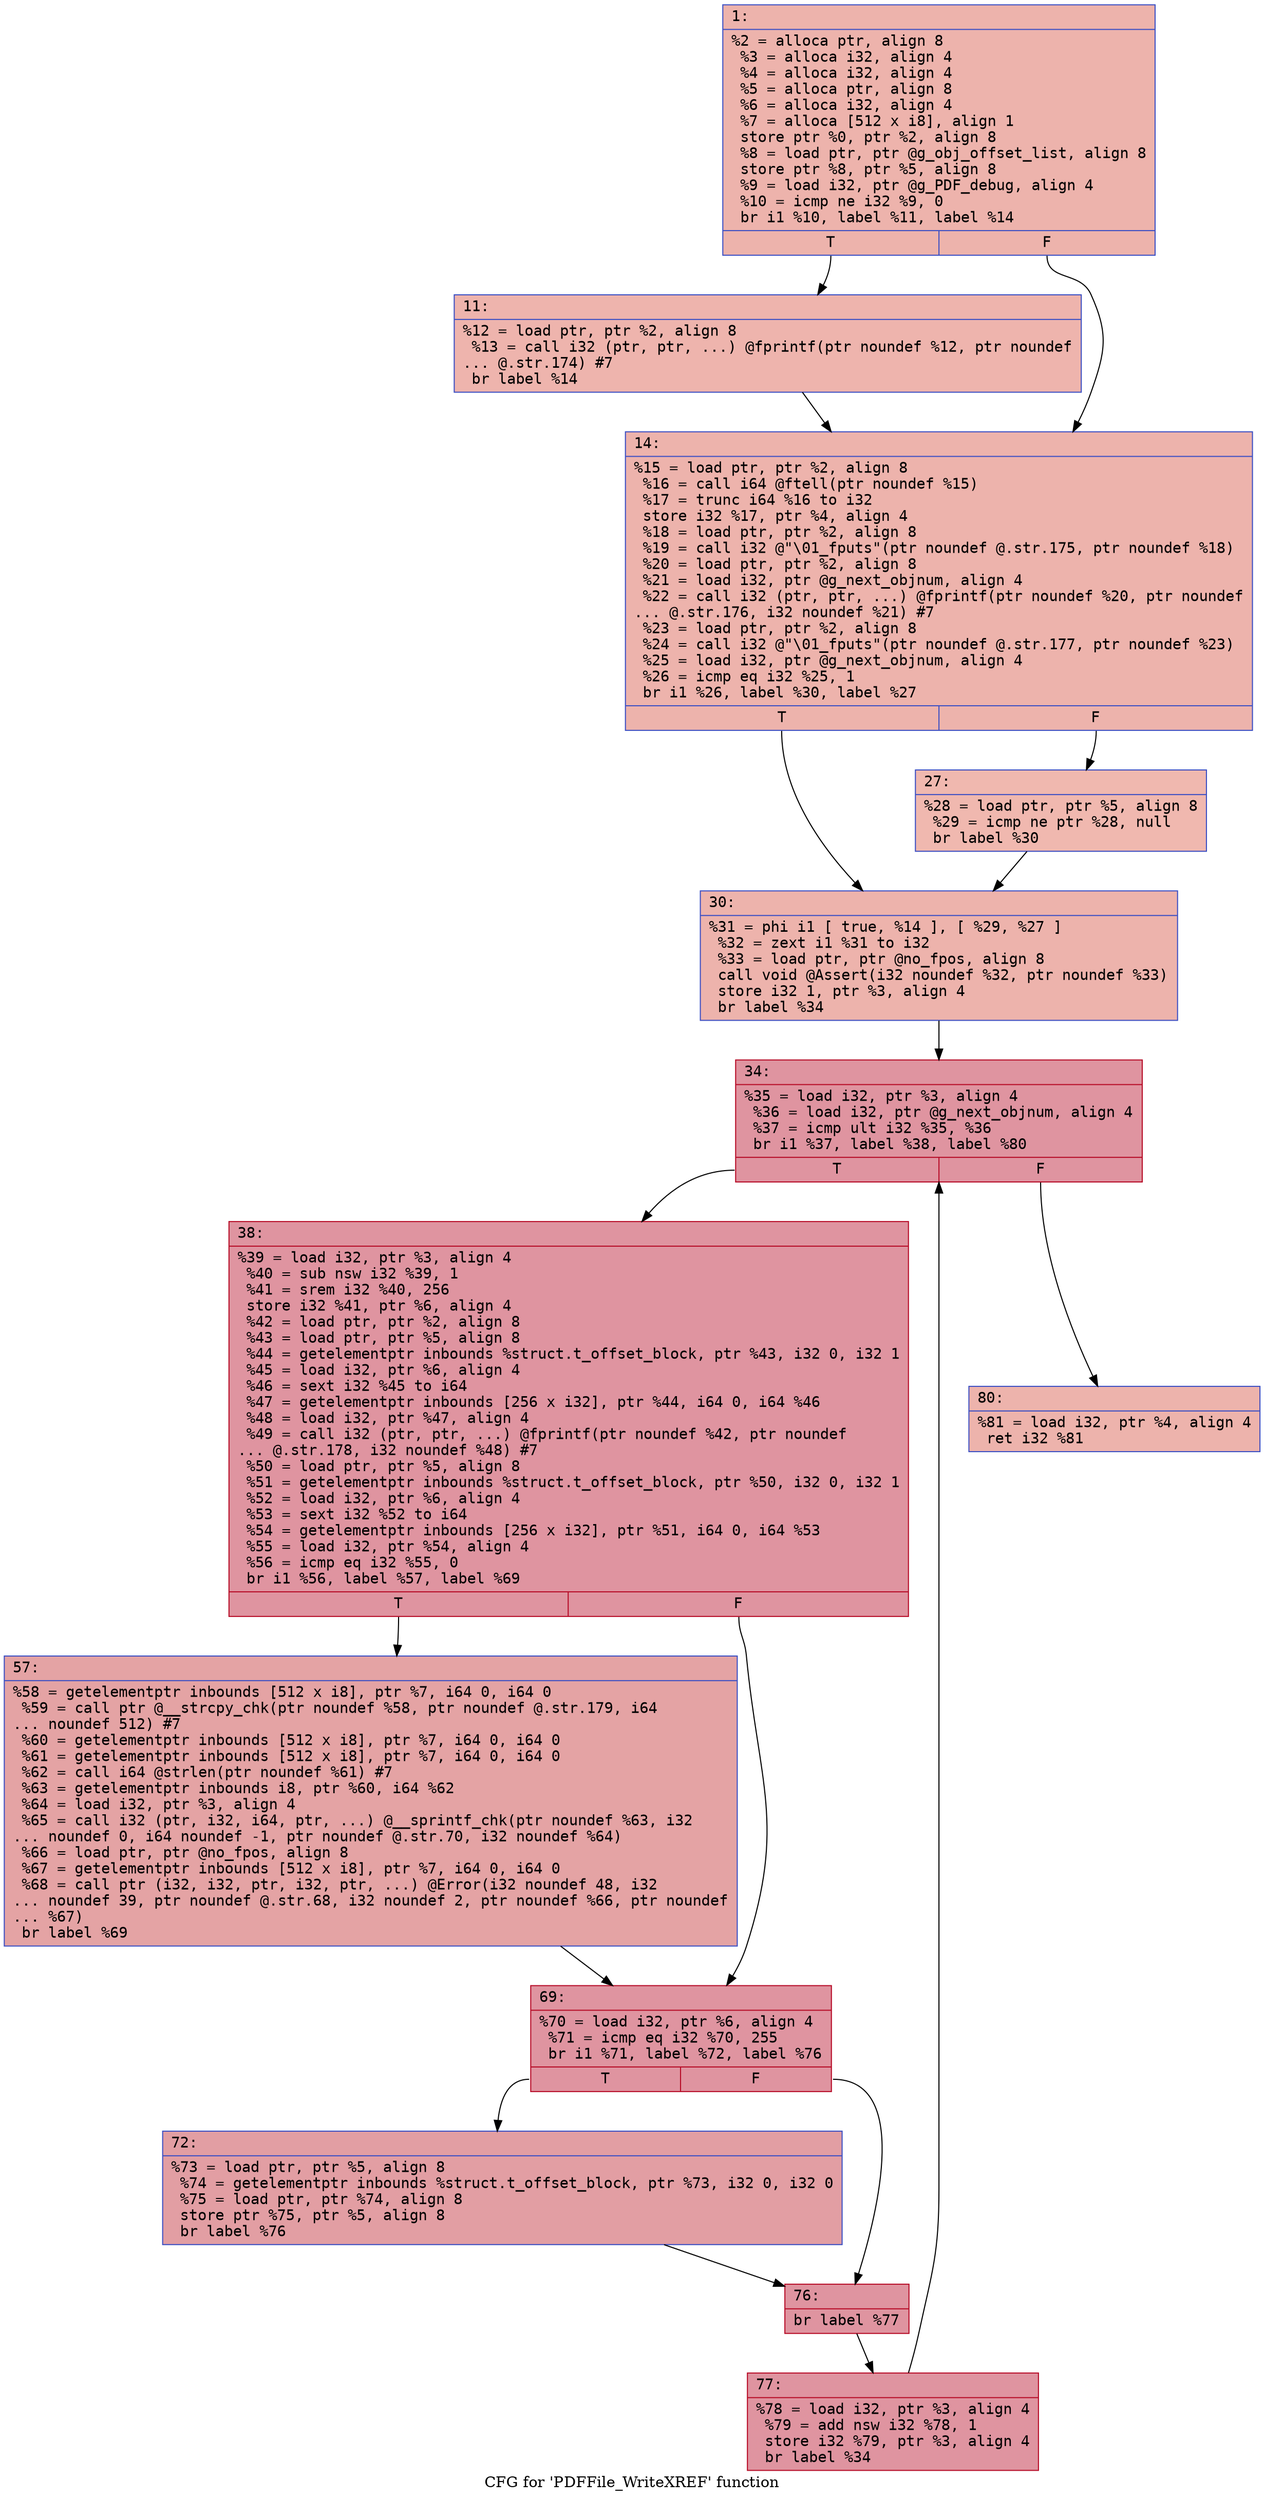 digraph "CFG for 'PDFFile_WriteXREF' function" {
	label="CFG for 'PDFFile_WriteXREF' function";

	Node0x600000536da0 [shape=record,color="#3d50c3ff", style=filled, fillcolor="#d6524470" fontname="Courier",label="{1:\l|  %2 = alloca ptr, align 8\l  %3 = alloca i32, align 4\l  %4 = alloca i32, align 4\l  %5 = alloca ptr, align 8\l  %6 = alloca i32, align 4\l  %7 = alloca [512 x i8], align 1\l  store ptr %0, ptr %2, align 8\l  %8 = load ptr, ptr @g_obj_offset_list, align 8\l  store ptr %8, ptr %5, align 8\l  %9 = load i32, ptr @g_PDF_debug, align 4\l  %10 = icmp ne i32 %9, 0\l  br i1 %10, label %11, label %14\l|{<s0>T|<s1>F}}"];
	Node0x600000536da0:s0 -> Node0x600000537110[tooltip="1 -> 11\nProbability 62.50%" ];
	Node0x600000536da0:s1 -> Node0x600000537160[tooltip="1 -> 14\nProbability 37.50%" ];
	Node0x600000537110 [shape=record,color="#3d50c3ff", style=filled, fillcolor="#d8564670" fontname="Courier",label="{11:\l|  %12 = load ptr, ptr %2, align 8\l  %13 = call i32 (ptr, ptr, ...) @fprintf(ptr noundef %12, ptr noundef\l... @.str.174) #7\l  br label %14\l}"];
	Node0x600000537110 -> Node0x600000537160[tooltip="11 -> 14\nProbability 100.00%" ];
	Node0x600000537160 [shape=record,color="#3d50c3ff", style=filled, fillcolor="#d6524470" fontname="Courier",label="{14:\l|  %15 = load ptr, ptr %2, align 8\l  %16 = call i64 @ftell(ptr noundef %15)\l  %17 = trunc i64 %16 to i32\l  store i32 %17, ptr %4, align 4\l  %18 = load ptr, ptr %2, align 8\l  %19 = call i32 @\"\\01_fputs\"(ptr noundef @.str.175, ptr noundef %18)\l  %20 = load ptr, ptr %2, align 8\l  %21 = load i32, ptr @g_next_objnum, align 4\l  %22 = call i32 (ptr, ptr, ...) @fprintf(ptr noundef %20, ptr noundef\l... @.str.176, i32 noundef %21) #7\l  %23 = load ptr, ptr %2, align 8\l  %24 = call i32 @\"\\01_fputs\"(ptr noundef @.str.177, ptr noundef %23)\l  %25 = load i32, ptr @g_next_objnum, align 4\l  %26 = icmp eq i32 %25, 1\l  br i1 %26, label %30, label %27\l|{<s0>T|<s1>F}}"];
	Node0x600000537160:s0 -> Node0x600000537200[tooltip="14 -> 30\nProbability 50.00%" ];
	Node0x600000537160:s1 -> Node0x6000005371b0[tooltip="14 -> 27\nProbability 50.00%" ];
	Node0x6000005371b0 [shape=record,color="#3d50c3ff", style=filled, fillcolor="#dc5d4a70" fontname="Courier",label="{27:\l|  %28 = load ptr, ptr %5, align 8\l  %29 = icmp ne ptr %28, null\l  br label %30\l}"];
	Node0x6000005371b0 -> Node0x600000537200[tooltip="27 -> 30\nProbability 100.00%" ];
	Node0x600000537200 [shape=record,color="#3d50c3ff", style=filled, fillcolor="#d6524470" fontname="Courier",label="{30:\l|  %31 = phi i1 [ true, %14 ], [ %29, %27 ]\l  %32 = zext i1 %31 to i32\l  %33 = load ptr, ptr @no_fpos, align 8\l  call void @Assert(i32 noundef %32, ptr noundef %33)\l  store i32 1, ptr %3, align 4\l  br label %34\l}"];
	Node0x600000537200 -> Node0x600000537250[tooltip="30 -> 34\nProbability 100.00%" ];
	Node0x600000537250 [shape=record,color="#b70d28ff", style=filled, fillcolor="#b70d2870" fontname="Courier",label="{34:\l|  %35 = load i32, ptr %3, align 4\l  %36 = load i32, ptr @g_next_objnum, align 4\l  %37 = icmp ult i32 %35, %36\l  br i1 %37, label %38, label %80\l|{<s0>T|<s1>F}}"];
	Node0x600000537250:s0 -> Node0x6000005372a0[tooltip="34 -> 38\nProbability 96.88%" ];
	Node0x600000537250:s1 -> Node0x600000537480[tooltip="34 -> 80\nProbability 3.12%" ];
	Node0x6000005372a0 [shape=record,color="#b70d28ff", style=filled, fillcolor="#b70d2870" fontname="Courier",label="{38:\l|  %39 = load i32, ptr %3, align 4\l  %40 = sub nsw i32 %39, 1\l  %41 = srem i32 %40, 256\l  store i32 %41, ptr %6, align 4\l  %42 = load ptr, ptr %2, align 8\l  %43 = load ptr, ptr %5, align 8\l  %44 = getelementptr inbounds %struct.t_offset_block, ptr %43, i32 0, i32 1\l  %45 = load i32, ptr %6, align 4\l  %46 = sext i32 %45 to i64\l  %47 = getelementptr inbounds [256 x i32], ptr %44, i64 0, i64 %46\l  %48 = load i32, ptr %47, align 4\l  %49 = call i32 (ptr, ptr, ...) @fprintf(ptr noundef %42, ptr noundef\l... @.str.178, i32 noundef %48) #7\l  %50 = load ptr, ptr %5, align 8\l  %51 = getelementptr inbounds %struct.t_offset_block, ptr %50, i32 0, i32 1\l  %52 = load i32, ptr %6, align 4\l  %53 = sext i32 %52 to i64\l  %54 = getelementptr inbounds [256 x i32], ptr %51, i64 0, i64 %53\l  %55 = load i32, ptr %54, align 4\l  %56 = icmp eq i32 %55, 0\l  br i1 %56, label %57, label %69\l|{<s0>T|<s1>F}}"];
	Node0x6000005372a0:s0 -> Node0x6000005372f0[tooltip="38 -> 57\nProbability 37.50%" ];
	Node0x6000005372a0:s1 -> Node0x600000537340[tooltip="38 -> 69\nProbability 62.50%" ];
	Node0x6000005372f0 [shape=record,color="#3d50c3ff", style=filled, fillcolor="#c32e3170" fontname="Courier",label="{57:\l|  %58 = getelementptr inbounds [512 x i8], ptr %7, i64 0, i64 0\l  %59 = call ptr @__strcpy_chk(ptr noundef %58, ptr noundef @.str.179, i64\l... noundef 512) #7\l  %60 = getelementptr inbounds [512 x i8], ptr %7, i64 0, i64 0\l  %61 = getelementptr inbounds [512 x i8], ptr %7, i64 0, i64 0\l  %62 = call i64 @strlen(ptr noundef %61) #7\l  %63 = getelementptr inbounds i8, ptr %60, i64 %62\l  %64 = load i32, ptr %3, align 4\l  %65 = call i32 (ptr, i32, i64, ptr, ...) @__sprintf_chk(ptr noundef %63, i32\l... noundef 0, i64 noundef -1, ptr noundef @.str.70, i32 noundef %64)\l  %66 = load ptr, ptr @no_fpos, align 8\l  %67 = getelementptr inbounds [512 x i8], ptr %7, i64 0, i64 0\l  %68 = call ptr (i32, i32, ptr, i32, ptr, ...) @Error(i32 noundef 48, i32\l... noundef 39, ptr noundef @.str.68, i32 noundef 2, ptr noundef %66, ptr noundef\l... %67)\l  br label %69\l}"];
	Node0x6000005372f0 -> Node0x600000537340[tooltip="57 -> 69\nProbability 100.00%" ];
	Node0x600000537340 [shape=record,color="#b70d28ff", style=filled, fillcolor="#b70d2870" fontname="Courier",label="{69:\l|  %70 = load i32, ptr %6, align 4\l  %71 = icmp eq i32 %70, 255\l  br i1 %71, label %72, label %76\l|{<s0>T|<s1>F}}"];
	Node0x600000537340:s0 -> Node0x600000537390[tooltip="69 -> 72\nProbability 50.00%" ];
	Node0x600000537340:s1 -> Node0x6000005373e0[tooltip="69 -> 76\nProbability 50.00%" ];
	Node0x600000537390 [shape=record,color="#3d50c3ff", style=filled, fillcolor="#be242e70" fontname="Courier",label="{72:\l|  %73 = load ptr, ptr %5, align 8\l  %74 = getelementptr inbounds %struct.t_offset_block, ptr %73, i32 0, i32 0\l  %75 = load ptr, ptr %74, align 8\l  store ptr %75, ptr %5, align 8\l  br label %76\l}"];
	Node0x600000537390 -> Node0x6000005373e0[tooltip="72 -> 76\nProbability 100.00%" ];
	Node0x6000005373e0 [shape=record,color="#b70d28ff", style=filled, fillcolor="#b70d2870" fontname="Courier",label="{76:\l|  br label %77\l}"];
	Node0x6000005373e0 -> Node0x600000537430[tooltip="76 -> 77\nProbability 100.00%" ];
	Node0x600000537430 [shape=record,color="#b70d28ff", style=filled, fillcolor="#b70d2870" fontname="Courier",label="{77:\l|  %78 = load i32, ptr %3, align 4\l  %79 = add nsw i32 %78, 1\l  store i32 %79, ptr %3, align 4\l  br label %34\l}"];
	Node0x600000537430 -> Node0x600000537250[tooltip="77 -> 34\nProbability 100.00%" ];
	Node0x600000537480 [shape=record,color="#3d50c3ff", style=filled, fillcolor="#d6524470" fontname="Courier",label="{80:\l|  %81 = load i32, ptr %4, align 4\l  ret i32 %81\l}"];
}
